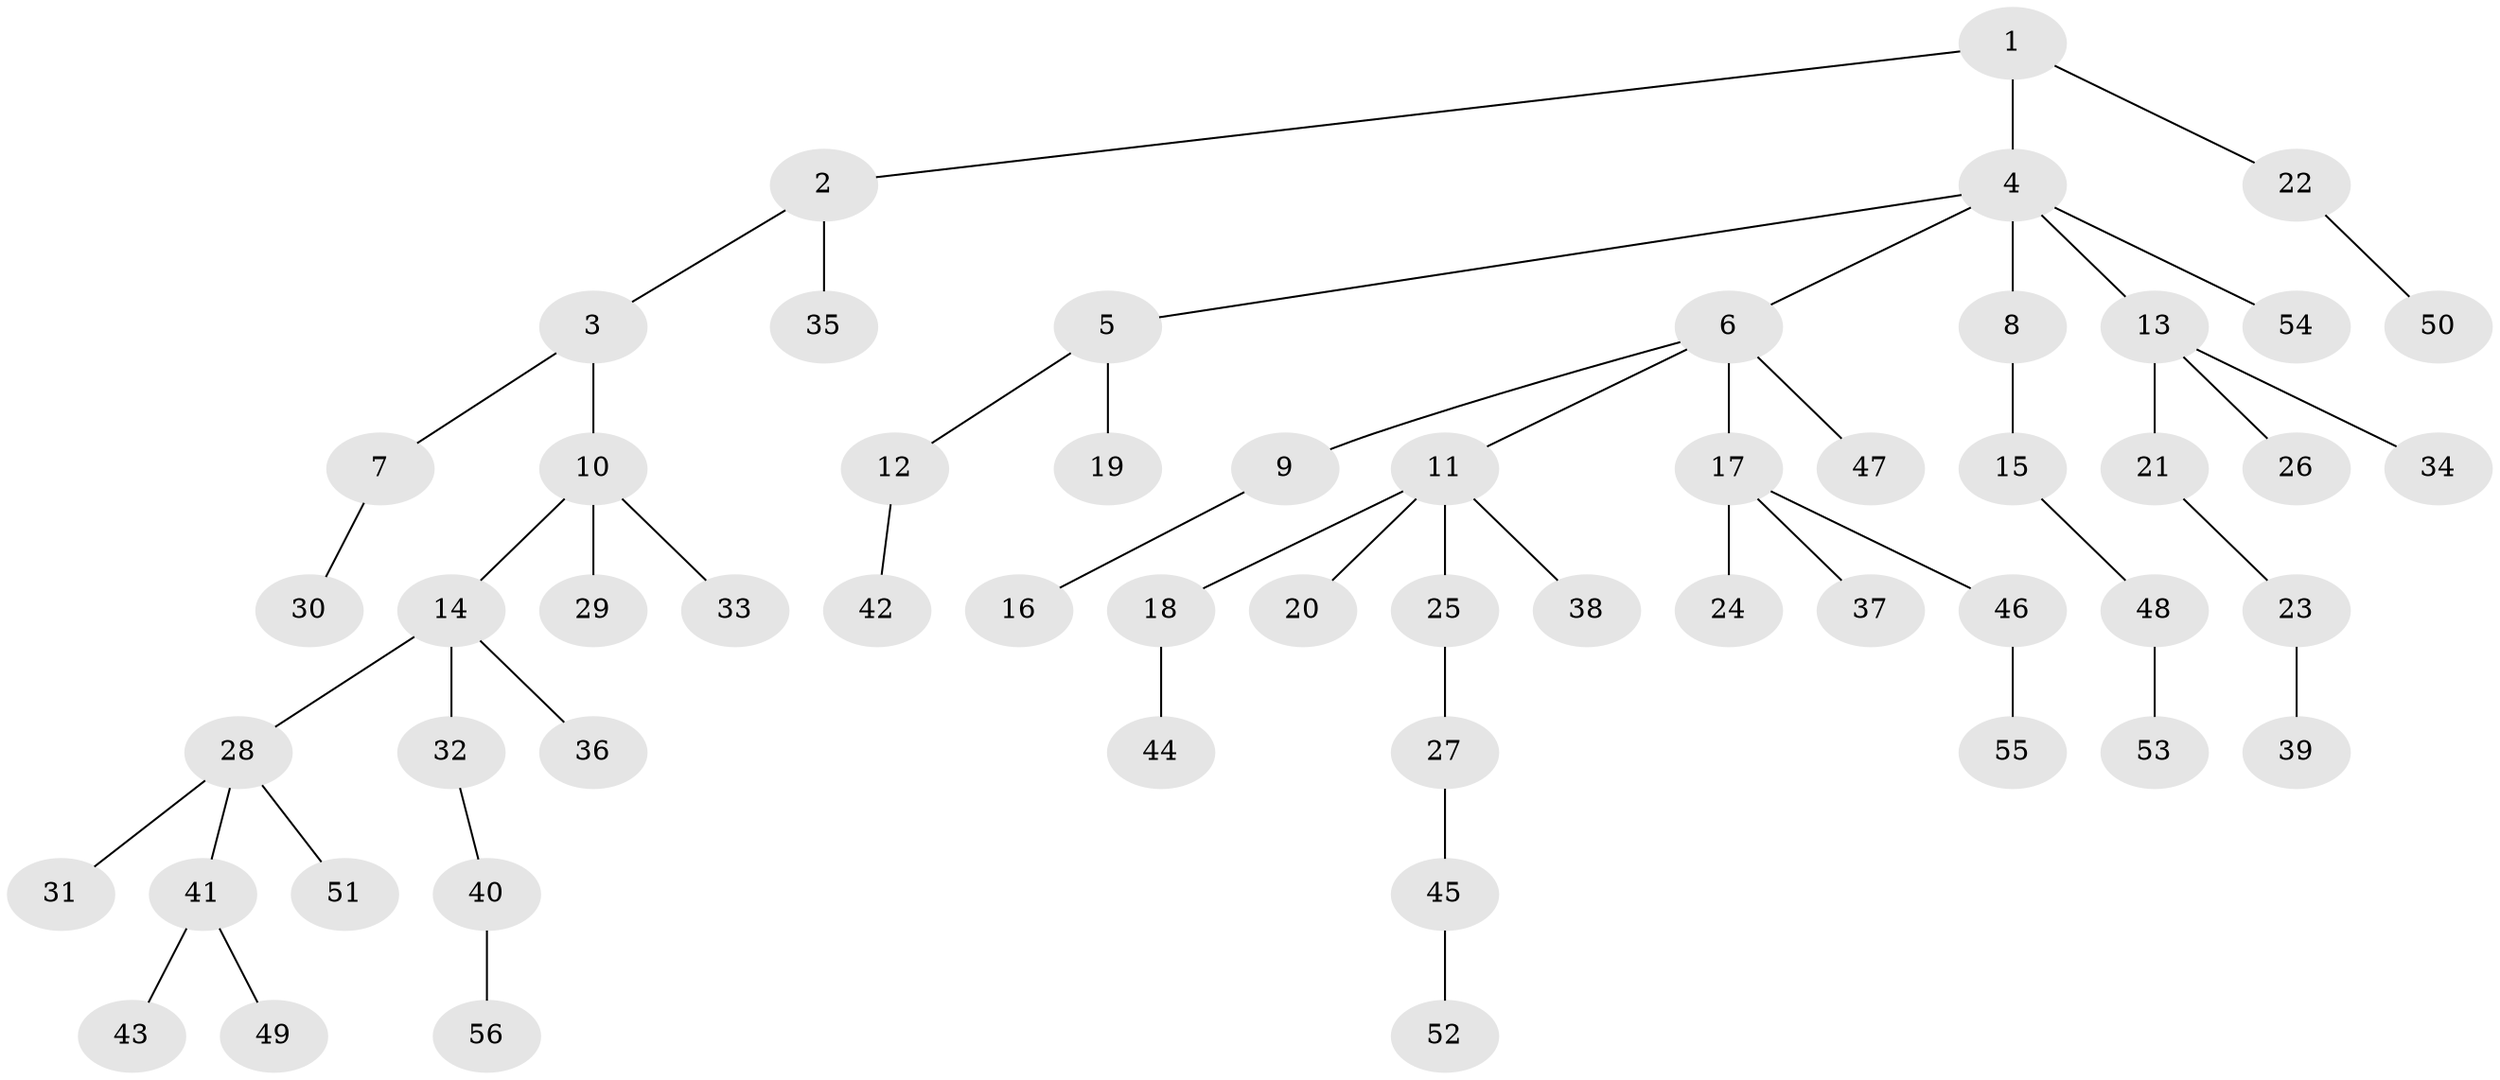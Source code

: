 // Generated by graph-tools (version 1.1) at 2025/50/03/09/25 03:50:20]
// undirected, 56 vertices, 55 edges
graph export_dot {
graph [start="1"]
  node [color=gray90,style=filled];
  1;
  2;
  3;
  4;
  5;
  6;
  7;
  8;
  9;
  10;
  11;
  12;
  13;
  14;
  15;
  16;
  17;
  18;
  19;
  20;
  21;
  22;
  23;
  24;
  25;
  26;
  27;
  28;
  29;
  30;
  31;
  32;
  33;
  34;
  35;
  36;
  37;
  38;
  39;
  40;
  41;
  42;
  43;
  44;
  45;
  46;
  47;
  48;
  49;
  50;
  51;
  52;
  53;
  54;
  55;
  56;
  1 -- 2;
  1 -- 4;
  1 -- 22;
  2 -- 3;
  2 -- 35;
  3 -- 7;
  3 -- 10;
  4 -- 5;
  4 -- 6;
  4 -- 8;
  4 -- 13;
  4 -- 54;
  5 -- 12;
  5 -- 19;
  6 -- 9;
  6 -- 11;
  6 -- 17;
  6 -- 47;
  7 -- 30;
  8 -- 15;
  9 -- 16;
  10 -- 14;
  10 -- 29;
  10 -- 33;
  11 -- 18;
  11 -- 20;
  11 -- 25;
  11 -- 38;
  12 -- 42;
  13 -- 21;
  13 -- 26;
  13 -- 34;
  14 -- 28;
  14 -- 32;
  14 -- 36;
  15 -- 48;
  17 -- 24;
  17 -- 37;
  17 -- 46;
  18 -- 44;
  21 -- 23;
  22 -- 50;
  23 -- 39;
  25 -- 27;
  27 -- 45;
  28 -- 31;
  28 -- 41;
  28 -- 51;
  32 -- 40;
  40 -- 56;
  41 -- 43;
  41 -- 49;
  45 -- 52;
  46 -- 55;
  48 -- 53;
}
